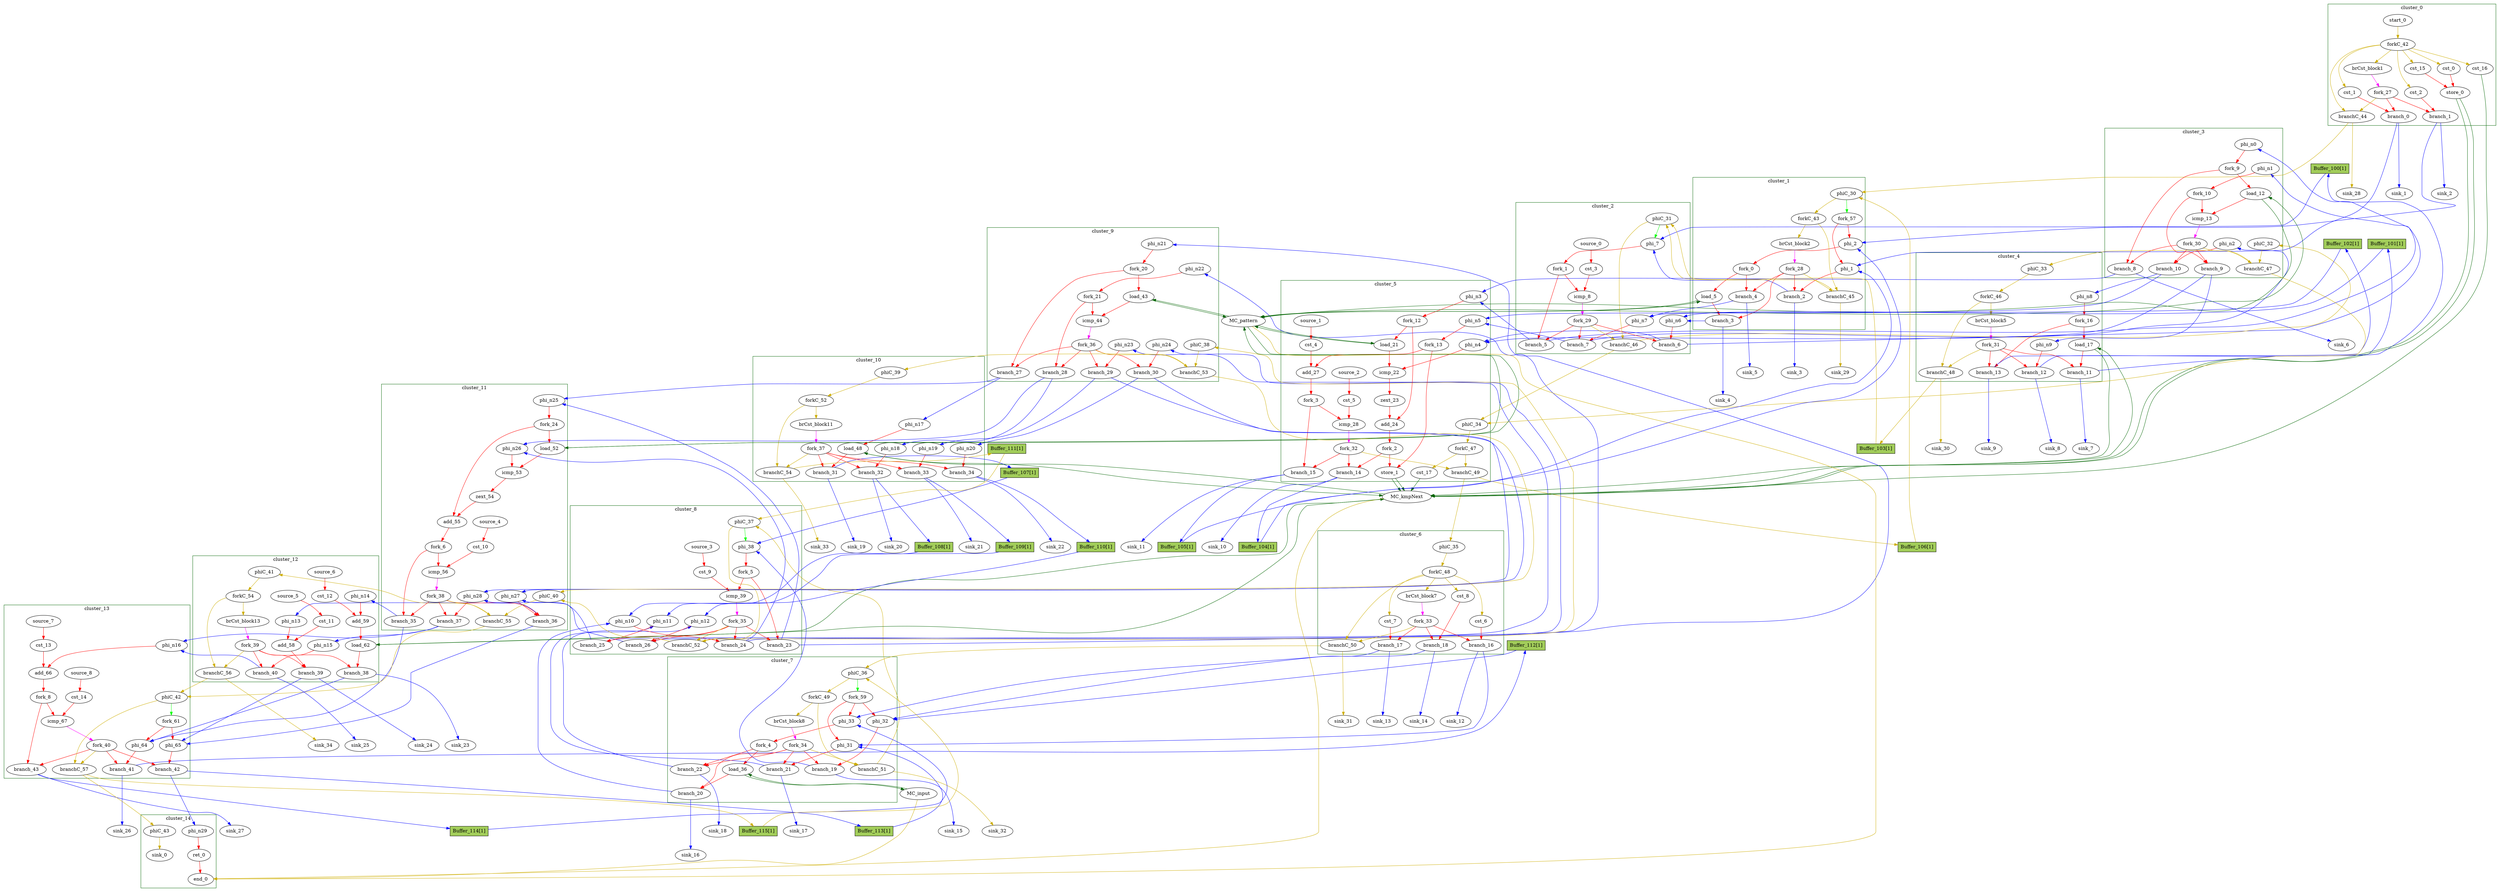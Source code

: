 Digraph G {
	splines=spline;
	subgraph cluster_cluster_13 {
	color = "darkgreen";
label = "cluster_13";
		"phi_64" [type="Mux", in="in1?:1 in2:32 in3:32 ", out="out1:32", bbID=14, delay=1.397];
		"phi_65" [type="Mux", in="in1?:1 in2:32 in3:32 ", out="out1:32", bbID=14, delay=1.397];
		"cst_13" [type="Constant", in="in1:1", out="out1:1", bbID=14, value="0x00000001"];
		"add_66" [type="Operator", in="in1:10 in2:10 ", out="out1:10 ", bbID=14, II=1, delay=2.287, latency=0, op="add_op"];
		"cst_14" [type="Constant", in="in1:10", out="out1:10", bbID=14, value="0x000003E8"];
		"icmp_67" [type="Operator", in="in1:10 in2:10 ", out="out1:1 ", bbID=14, II=1, delay=1.907, latency=0, op="icmp_ult_op"];
		"phi_n16" [type="Merge", in="in1:10 in2:10 ", out="out1:10", bbID=14, delay=1.397];
		"fork_8" [type="Fork", in="in1:10", out="out1:10 out2:10 ", bbID=14];
		"branch_41" [type="Branch", in="in1:32 in2?:1", out="out1+:32 out2-:32", bbID=14];
		"branch_42" [type="Branch", in="in1:32 in2?:1", out="out1+:32 out2-:32", bbID=14];
		"branch_43" [type="Branch", in="in1:10 in2?:1", out="out1+:10 out2-:10", bbID=14];
		"fork_40" [type="Fork", in="in1:1", out="out1:1 out2:1 out3:1 out4:1 ", bbID=14];
		"phiC_42" [type="CntrlMerge", in="in1:0 in2:0 ", out="out1:0 out2?:1", bbID=14, delay=0.0];
		"branchC_57" [type="Branch", in="in1:0 in2?:1", out="out1+:0 out2-:0", bbID=14];
		"source_7" [type="Source", out="out1:1", bbID=14];
		"source_8" [type="Source", out="out1:10", bbID=14];
		"fork_61" [type="Fork", in="in1:1", out="out1:1 out2:1 ", bbID=14];
	}
	subgraph cluster_cluster_14 {
	color = "darkgreen";
label = "cluster_14";
		"ret_0" [type="Operator", in="in1:32 ", out="out1:32 ", bbID=15, II=1, delay=0.0, latency=0, op="ret_op"];
		"phi_n29" [type="Merge", in="in1:32 ", out="out1:32", bbID=15, delay=0.0];
		"end_0" [type="Exit", in="in1:0*e in2:0*e in3:0*e in4:32 ", out="out1:32", bbID=0];
		"phiC_43" [type="Merge", in="in1:0 ", out="out1:0", bbID=15, delay=0.0];
		"sink_0" [type="Sink", in="in1:0", bbID=0];
	}
	subgraph cluster_cluster_7 {
	color = "darkgreen";
label = "cluster_7";
		"phi_31" [type="Mux", in="in1?:1 in2:32 in3:32 ", out="out1:32", bbID=8, delay=1.397];
		"phi_32" [type="Mux", in="in1?:1 in2:32 in3:32 ", out="out1:32", bbID=8, delay=1.397];
		"phi_33" [type="Mux", in="in1?:1 in2:10 in3:10 ", out="out1:10", bbID=8, delay=1.397];
		"load_36" [type="Operator", in="in1:32 in2:10 ", out="out1:32 out2:10 ", bbID=8, II=1, delay=1.412, latency=2, op="mc_load_op", portId=0];
		"brCst_block8" [type="Constant", in="in1:1", out="out1:1", bbID=8, value="0x1"];
		"fork_4" [type="Fork", in="in1:10", out="out1:10 out2:10 ", bbID=8];
		"branch_19" [type="Branch", in="in1:32 in2?:1", out="out1+:32 out2-:32", bbID=8];
		"branch_20" [type="Branch", in="in1:32 in2?:1", out="out1+:32 out2-:32", bbID=8];
		"branch_21" [type="Branch", in="in1:32 in2?:1", out="out1+:32 out2-:32", bbID=8];
		"branch_22" [type="Branch", in="in1:10 in2?:1", out="out1+:10 out2-:10", bbID=8];
		"fork_34" [type="Fork", in="in1:1", out="out1:1 out2:1 out3:1 out4:1 out5:1 ", bbID=8];
		"phiC_36" [type="CntrlMerge", in="in1:0 in2:0 ", out="out1:0 out2?:1", bbID=8, delay=0.0];
		"forkC_49" [type="Fork", in="in1:0", out="out1:0 out2:0 ", bbID=8];
		"branchC_51" [type="Branch", in="in1:0 in2?:1", out="out1+:0 out2-:0", bbID=8];
		"fork_59" [type="Fork", in="in1:1", out="out1:1 out2:1 out3:1 ", bbID=8];
	}
	subgraph cluster_cluster_10 {
	color = "darkgreen";
label = "cluster_10";
		"load_48" [type="Operator", in="in1:32 in2:32 ", out="out1:32 out2:32 ", bbID=11, II=1, delay=1.412, latency=2, op="mc_load_op", portId=1];
		"brCst_block11" [type="Constant", in="in1:1", out="out1:1", bbID=11, value="0x1"];
		"phi_n17" [type="Merge", in="in1:32 ", out="out1:32", bbID=11, delay=0.0];
		"phi_n18" [type="Merge", in="in1:32 ", out="out1:32", bbID=11, delay=0.0];
		"phi_n19" [type="Merge", in="in1:32 ", out="out1:32", bbID=11, delay=0.0];
		"phi_n20" [type="Merge", in="in1:10 ", out="out1:10", bbID=11, delay=0.0];
		"branch_31" [type="Branch", in="in1:32 in2?:1", out="out1+:32 out2-:32", bbID=11];
		"branch_32" [type="Branch", in="in1:32 in2?:1", out="out1+:32 out2-:32", bbID=11];
		"branch_33" [type="Branch", in="in1:32 in2?:1", out="out1+:32 out2-:32", bbID=11];
		"branch_34" [type="Branch", in="in1:10 in2?:1", out="out1+:10 out2-:10", bbID=11];
		"fork_37" [type="Fork", in="in1:1", out="out1:1 out2:1 out3:1 out4:1 out5:1 ", bbID=11];
		"phiC_39" [type="Merge", in="in1:0 ", out="out1:0", bbID=11, delay=0.0];
		"forkC_52" [type="Fork", in="in1:0", out="out1:0 out2:0 ", bbID=11];
		"branchC_54" [type="Branch", in="in1:0 in2?:1", out="out1+:0 out2-:0", bbID=11];
	}
	subgraph cluster_cluster_11 {
	color = "darkgreen";
label = "cluster_11";
		"load_52" [type="Operator", in="in1:32 in2:32 ", out="out1:32 out2:32 ", bbID=12, II=1, delay=1.412, latency=2, op="mc_load_op", portId=4];
		"icmp_53" [type="Operator", in="in1:32 in2:32 ", out="out1:1 ", bbID=12, II=1, delay=1.907, latency=0, op="icmp_eq_op"];
		"zext_54" [type="Operator", in="in1:1 ", out="out1:1 ", bbID=12, II=1, delay=0.0, latency=0, op="zext_op"];
		"add_55" [type="Operator", in="in1:32 in2:32 ", out="out1:32 ", bbID=12, II=1, delay=2.287, latency=0, op="add_op"];
		"cst_10" [type="Constant", in="in1:2", out="out1:2", bbID=12, value="0x00000003"];
		"icmp_56" [type="Operator", in="in1:32 in2:32 ", out="out1:1 ", bbID=12, II=1, delay=1.907, latency=0, op="icmp_sgt_op"];
		"phi_n25" [type="Merge", in="in1:32 in2:32 ", out="out1:32", bbID=12, delay=1.397];
		"phi_n26" [type="Merge", in="in1:32 in2:32 ", out="out1:32", bbID=12, delay=1.397];
		"phi_n27" [type="Merge", in="in1:32 in2:32 ", out="out1:32", bbID=12, delay=1.397];
		"phi_n28" [type="Merge", in="in1:10 in2:10 ", out="out1:10", bbID=12, delay=1.397];
		"fork_6" [type="Fork", in="in1:32", out="out1:32 out2:32 ", bbID=12];
		"fork_24" [type="Fork", in="in1:32", out="out1:32 out2:32 ", bbID=12];
		"branch_35" [type="Branch", in="in1:32 in2?:1", out="out1+:32 out2-:32", bbID=12];
		"branch_36" [type="Branch", in="in1:32 in2?:1", out="out1+:32 out2-:32", bbID=12];
		"branch_37" [type="Branch", in="in1:10 in2?:1", out="out1+:10 out2-:10", bbID=12];
		"fork_38" [type="Fork", in="in1:1", out="out1:1 out2:1 out3:1 out4:1 ", bbID=12];
		"phiC_40" [type="Merge", in="in1:0 in2:0 ", out="out1:0", bbID=12, delay=0.0];
		"branchC_55" [type="Branch", in="in1:0 in2?:1", out="out1+:0 out2-:0", bbID=12];
		"source_4" [type="Source", out="out1:2", bbID=12];
	}
	subgraph cluster_cluster_12 {
	color = "darkgreen";
label = "cluster_12";
		"cst_11" [type="Constant", in="in1:1", out="out1:1", bbID=13, value="0x00000001"];
		"add_58" [type="Operator", in="in1:32 in2:32 ", out="out1:32 ", bbID=13, II=1, delay=2.287, latency=0, op="add_op"];
		"cst_12" [type="Constant", in="in1:32", out="out1:32", bbID=13, value="0xFFFFFFFF"];
		"add_59" [type="Operator", in="in1:32 in2:32 ", out="out1:32 ", bbID=13, II=1, delay=2.287, latency=0, op="add_op"];
		"load_62" [type="Operator", in="in1:32 in2:32 ", out="out1:32 out2:32 ", bbID=13, II=1, delay=1.412, latency=2, op="mc_load_op", portId=2];
		"brCst_block13" [type="Constant", in="in1:1", out="out1:1", bbID=13, value="0x1"];
		"phi_n13" [type="Merge", in="in1:32 ", out="out1:32", bbID=13, delay=0.0];
		"phi_n14" [type="Merge", in="in1:32 ", out="out1:32", bbID=13, delay=0.0];
		"phi_n15" [type="Merge", in="in1:10 ", out="out1:10", bbID=13, delay=0.0];
		"branch_38" [type="Branch", in="in1:32 in2?:1", out="out1+:32 out2-:32", bbID=13];
		"branch_39" [type="Branch", in="in1:32 in2?:1", out="out1+:32 out2-:32", bbID=13];
		"branch_40" [type="Branch", in="in1:10 in2?:1", out="out1+:10 out2-:10", bbID=13];
		"fork_39" [type="Fork", in="in1:1", out="out1:1 out2:1 out3:1 out4:1 ", bbID=13];
		"phiC_41" [type="Merge", in="in1:0 ", out="out1:0", bbID=13, delay=0.0];
		"forkC_54" [type="Fork", in="in1:0", out="out1:0 out2:0 ", bbID=13];
		"branchC_56" [type="Branch", in="in1:0 in2?:1", out="out1+:0 out2-:0", bbID=13];
		"source_5" [type="Source", out="out1:1", bbID=13];
		"source_6" [type="Source", out="out1:32", bbID=13];
	}
	subgraph cluster_cluster_8 {
	color = "darkgreen";
label = "cluster_8";
		"phi_38" [type="Mux", in="in1?:1 in2:32 in3:32 ", out="out1:32", bbID=9, delay=1.397];
		"cst_9" [type="Constant", in="in1:1", out="out1:1", bbID=9, value="0x00000000"];
		"icmp_39" [type="Operator", in="in1:32 in2:32 ", out="out1:1 ", bbID=9, II=1, delay=1.907, latency=0, op="icmp_sgt_op"];
		"phi_n10" [type="Merge", in="in1:32 in2:32 ", out="out1:32", bbID=9, delay=1.397];
		"phi_n11" [type="Merge", in="in1:32 in2:32 ", out="out1:32", bbID=9, delay=1.397];
		"phi_n12" [type="Merge", in="in1:10 in2:10 ", out="out1:10", bbID=9, delay=1.397];
		"fork_5" [type="Fork", in="in1:32", out="out1:32 out2:32 ", bbID=9];
		"branch_23" [type="Branch", in="in1:32 in2?:1", out="out1+:32 out2-:32", bbID=9];
		"branch_24" [type="Branch", in="in1:32 in2?:1", out="out1+:32 out2-:32", bbID=9];
		"branch_25" [type="Branch", in="in1:32 in2?:1", out="out1+:32 out2-:32", bbID=9];
		"branch_26" [type="Branch", in="in1:10 in2?:1", out="out1+:10 out2-:10", bbID=9];
		"fork_35" [type="Fork", in="in1:1", out="out1:1 out2:1 out3:1 out4:1 out5:1 ", bbID=9];
		"phiC_37" [type="CntrlMerge", in="in1:0 in2:0 ", out="out1:0 out2?:1", bbID=9, delay=0.0];
		"branchC_52" [type="Branch", in="in1:0 in2?:1", out="out1+:0 out2-:0", bbID=9];
		"source_3" [type="Source", out="out1:1", bbID=9];
	}
	subgraph cluster_cluster_6 {
	color = "darkgreen";
label = "cluster_6";
		"brCst_block7" [type="Constant", in="in1:1", out="out1:1", bbID=7, value="0x1"];
		"cst_6" [type="Constant", in="in1:1", out="out1:1", bbID=7, value="0x00000000"];
		"cst_7" [type="Constant", in="in1:1", out="out1:1", bbID=7, value="0x00000000"];
		"cst_8" [type="Constant", in="in1:1", out="out1:1", bbID=7, value="0x00000000"];
		"branch_16" [type="Branch", in="in1:1 in2?:1", out="out1+:1 out2-:1", bbID=7];
		"branch_17" [type="Branch", in="in1:1 in2?:1", out="out1+:1 out2-:1", bbID=7];
		"branch_18" [type="Branch", in="in1:1 in2?:1", out="out1+:1 out2-:1", bbID=7];
		"fork_33" [type="Fork", in="in1:1", out="out1:1 out2:1 out3:1 out4:1 ", bbID=7];
		"phiC_35" [type="Merge", in="in1:0 ", out="out1:0", bbID=7, delay=0.0];
		"forkC_48" [type="Fork", in="in1:0", out="out1:0 out2:0 out3:0 out4:0 out5:0 ", bbID=7];
		"branchC_50" [type="Branch", in="in1:0 in2?:1", out="out1+:0 out2-:0", bbID=7];
	}
	subgraph cluster_cluster_5 {
	color = "darkgreen";
label = "cluster_5";
		"load_21" [type="Operator", in="in1:32 in2:32 ", out="out1:32 out2:32 ", bbID=6, II=1, delay=1.412, latency=2, op="mc_load_op", portId=2];
		"icmp_22" [type="Operator", in="in1:32 in2:32 ", out="out1:1 ", bbID=6, II=1, delay=1.907, latency=0, op="icmp_eq_op"];
		"zext_23" [type="Operator", in="in1:1 ", out="out1:1 ", bbID=6, II=1, delay=0.0, latency=0, op="zext_op"];
		"add_24" [type="Operator", in="in1:32 in2:32 ", out="out1:32 ", bbID=6, II=1, delay=2.287, latency=0, op="add_op"];
		"store_1" [type="Operator", in="in1:32 in2:3 ", out="out1:32 out2:3 ", bbID=6, II=1, delay=0.672, latency=0, op="mc_store_op", portId=1];
		"cst_4" [type="Constant", in="in1:1", out="out1:1", bbID=6, value="0x00000001"];
		"add_27" [type="Operator", in="in1:3 in2:3 ", out="out1:3 ", bbID=6, II=1, delay=2.287, latency=0, op="add_op"];
		"cst_5" [type="Constant", in="in1:3", out="out1:3", bbID=6, value="0x00000004"];
		"icmp_28" [type="Operator", in="in1:3 in2:3 ", out="out1:1 ", bbID=6, II=1, delay=1.907, latency=0, op="icmp_ult_op"];
		"phi_n3" [type="Merge", in="in1:32 in2:32 ", out="out1:32", bbID=6, delay=1.397];
		"phi_n4" [type="Merge", in="in1:32 in2:32 ", out="out1:32", bbID=6, delay=1.397];
		"phi_n5" [type="Merge", in="in1:3 in2:3 ", out="out1:3", bbID=6, delay=1.397];
		"fork_2" [type="Fork", in="in1:32", out="out1:32 out2:32 ", bbID=6];
		"fork_3" [type="Fork", in="in1:3", out="out1:3 out2:3 ", bbID=6];
		"fork_12" [type="Fork", in="in1:32", out="out1:32 out2:32 ", bbID=6];
		"fork_13" [type="Fork", in="in1:3", out="out1:3 out2:3 ", bbID=6];
		"branch_14" [type="Branch", in="in1:32 in2?:1", out="out1+:32 out2-:32", bbID=6];
		"branch_15" [type="Branch", in="in1:3 in2?:1", out="out1+:3 out2-:3", bbID=6];
		"fork_32" [type="Fork", in="in1:1", out="out1:1 out2:1 out3:1 ", bbID=6];
		"cst_17" [type="Constant", in="in1:1", out="out1:1", bbID=6, value="0x00000001"];
		"phiC_34" [type="Merge", in="in1:0 in2:0 ", out="out1:0", bbID=6, delay=0.0];
		"forkC_47" [type="Fork", in="in1:0", out="out1:0 out2:0 ", bbID=6];
		"branchC_49" [type="Branch", in="in1:0 in2?:1", out="out1+:0 out2-:0", bbID=6];
		"source_1" [type="Source", out="out1:1", bbID=6];
		"source_2" [type="Source", out="out1:3", bbID=6];
	}
	subgraph cluster_cluster_4 {
	color = "darkgreen";
label = "cluster_4";
		"load_17" [type="Operator", in="in1:32 in2:3 ", out="out1:32 out2:3 ", bbID=5, II=1, delay=1.412, latency=2, op="mc_load_op", portId=0];
		"brCst_block5" [type="Constant", in="in1:1", out="out1:1", bbID=5, value="0x1"];
		"phi_n8" [type="Merge", in="in1:3 ", out="out1:3", bbID=5, delay=0.0];
		"phi_n9" [type="Merge", in="in1:32 ", out="out1:32", bbID=5, delay=0.0];
		"fork_16" [type="Fork", in="in1:3", out="out1:3 out2:3 ", bbID=5];
		"branch_11" [type="Branch", in="in1:32 in2?:1", out="out1+:32 out2-:32", bbID=5];
		"branch_12" [type="Branch", in="in1:32 in2?:1", out="out1+:32 out2-:32", bbID=5];
		"branch_13" [type="Branch", in="in1:3 in2?:1", out="out1+:3 out2-:3", bbID=5];
		"fork_31" [type="Fork", in="in1:1", out="out1:1 out2:1 out3:1 out4:1 ", bbID=5];
		"phiC_33" [type="Merge", in="in1:0 ", out="out1:0", bbID=5, delay=0.0];
		"forkC_46" [type="Fork", in="in1:0", out="out1:0 out2:0 ", bbID=5];
		"branchC_48" [type="Branch", in="in1:0 in2?:1", out="out1+:0 out2-:0", bbID=5];
	}
	subgraph cluster_cluster_1 {
	color = "darkgreen";
label = "cluster_1";
		"phi_1" [type="Mux", in="in1?:1 in2:32 in3:32 ", out="out1:32", bbID=2, delay=1.397];
		"phi_2" [type="Mux", in="in1?:1 in2:3 in3:3 ", out="out1:3", bbID=2, delay=1.397];
		"load_5" [type="Operator", in="in1:32 in2:3 ", out="out1:32 out2:3 ", bbID=2, II=1, delay=1.412, latency=2, op="mc_load_op", portId=0];
		"brCst_block2" [type="Constant", in="in1:1", out="out1:1", bbID=2, value="0x1"];
		"fork_0" [type="Fork", in="in1:3", out="out1:3 out2:3 ", bbID=2];
		"branch_2" [type="Branch", in="in1:32 in2?:1", out="out1+:32 out2-:32", bbID=2];
		"branch_3" [type="Branch", in="in1:32 in2?:1", out="out1+:32 out2-:32", bbID=2];
		"branch_4" [type="Branch", in="in1:3 in2?:1", out="out1+:3 out2-:3", bbID=2];
		"fork_28" [type="Fork", in="in1:1", out="out1:1 out2:1 out3:1 out4:1 ", bbID=2];
		"phiC_30" [type="CntrlMerge", in="in1:0 in2:0 ", out="out1:0 out2?:1", bbID=2, delay=0.0];
		"forkC_43" [type="Fork", in="in1:0", out="out1:0 out2:0 ", bbID=2];
		"branchC_45" [type="Branch", in="in1:0 in2?:1", out="out1+:0 out2-:0", bbID=2];
		"fork_57" [type="Fork", in="in1:1", out="out1:1 out2:1 ", bbID=2];
	}
	subgraph cluster_cluster_2 {
	color = "darkgreen";
label = "cluster_2";
		"phi_7" [type="Mux", in="in1?:1 in2:32 in3:32 ", out="out1:32", bbID=3, delay=1.397];
		"cst_3" [type="Constant", in="in1:1", out="out1:1", bbID=3, value="0x00000000"];
		"icmp_8" [type="Operator", in="in1:32 in2:32 ", out="out1:1 ", bbID=3, II=1, delay=1.907, latency=0, op="icmp_sgt_op"];
		"phi_n6" [type="Merge", in="in1:32 in2:32 ", out="out1:32", bbID=3, delay=1.397];
		"phi_n7" [type="Merge", in="in1:3 in2:3 ", out="out1:3", bbID=3, delay=1.397];
		"fork_1" [type="Fork", in="in1:32", out="out1:32 out2:32 ", bbID=3];
		"branch_5" [type="Branch", in="in1:32 in2?:1", out="out1+:32 out2-:32", bbID=3];
		"branch_6" [type="Branch", in="in1:32 in2?:1", out="out1+:32 out2-:32", bbID=3];
		"branch_7" [type="Branch", in="in1:3 in2?:1", out="out1+:3 out2-:3", bbID=3];
		"fork_29" [type="Fork", in="in1:1", out="out1:1 out2:1 out3:1 out4:1 ", bbID=3];
		"phiC_31" [type="CntrlMerge", in="in1:0 in2:0 ", out="out1:0 out2?:1", bbID=3, delay=0.0];
		"branchC_46" [type="Branch", in="in1:0 in2?:1", out="out1+:0 out2-:0", bbID=3];
		"source_0" [type="Source", out="out1:1", bbID=3];
	}
	subgraph cluster_cluster_0 {
	color = "darkgreen";
label = "cluster_0";
		"cst_0" [type="Constant", in="in1:1", out="out1:1", bbID=1, value="0x00000000"];
		"store_0" [type="Operator", in="in1:1 in2:0 ", out="out1:1 out2:0 ", bbID=1, II=1, delay=0.672, latency=0, op="mc_store_op", portId=0];
		"brCst_block1" [type="Constant", in="in1:1", out="out1:1", bbID=1, value="0x1"];
		"cst_1" [type="Constant", in="in1:1", out="out1:1", bbID=1, value="0x00000000"];
		"cst_2" [type="Constant", in="in1:1", out="out1:1", bbID=1, value="0x00000001"];
		"cst_15" [type="Constant", in="in1:1", out="out1:1", bbID=1, value="0x00000000"];
		"branch_0" [type="Branch", in="in1:1 in2?:1", out="out1+:1 out2-:1", bbID=1];
		"branch_1" [type="Branch", in="in1:1 in2?:1", out="out1+:1 out2-:1", bbID=1];
		"fork_27" [type="Fork", in="in1:1", out="out1:1 out2:1 out3:1 ", bbID=1];
		"cst_16" [type="Constant", in="in1:1", out="out1:1", bbID=1, value="0x00000001"];
		"start_0" [type="Entry", in="in1:0", out="out1:0", bbID=1, control="true"];
		"forkC_42" [type="Fork", in="in1:0", out="out1:0 out2:0 out3:0 out4:0 out5:0 out6:0 out7:0 ", bbID=1];
		"branchC_44" [type="Branch", in="in1:0 in2?:1", out="out1+:0 out2-:0", bbID=1];
	}
	subgraph cluster_cluster_3 {
	color = "darkgreen";
label = "cluster_3";
		"load_12" [type="Operator", in="in1:32 in2:32 ", out="out1:32 out2:32 ", bbID=4, II=1, delay=1.412, latency=2, op="mc_load_op", portId=1];
		"icmp_13" [type="Operator", in="in1:32 in2:32 ", out="out1:1 ", bbID=4, II=1, delay=1.907, latency=0, op="icmp_eq_op"];
		"phi_n0" [type="Merge", in="in1:32 ", out="out1:32", bbID=4, delay=0.0];
		"phi_n1" [type="Merge", in="in1:32 ", out="out1:32", bbID=4, delay=0.0];
		"phi_n2" [type="Merge", in="in1:3 ", out="out1:3", bbID=4, delay=0.0];
		"fork_9" [type="Fork", in="in1:32", out="out1:32 out2:32 ", bbID=4];
		"fork_10" [type="Fork", in="in1:32", out="out1:32 out2:32 ", bbID=4];
		"branch_8" [type="Branch", in="in1:32 in2?:1", out="out1+:32 out2-:32", bbID=4];
		"branch_9" [type="Branch", in="in1:32 in2?:1", out="out1+:32 out2-:32", bbID=4];
		"branch_10" [type="Branch", in="in1:3 in2?:1", out="out1+:3 out2-:3", bbID=4];
		"fork_30" [type="Fork", in="in1:1", out="out1:1 out2:1 out3:1 out4:1 ", bbID=4];
		"phiC_32" [type="Merge", in="in1:0 ", out="out1:0", bbID=4, delay=0.0];
		"branchC_47" [type="Branch", in="in1:0 in2?:1", out="out1+:0 out2-:0", bbID=4];
	}
	subgraph cluster_cluster_9 {
	color = "darkgreen";
label = "cluster_9";
		"load_43" [type="Operator", in="in1:32 in2:32 ", out="out1:32 out2:32 ", bbID=10, II=1, delay=1.412, latency=2, op="mc_load_op", portId=3];
		"icmp_44" [type="Operator", in="in1:32 in2:32 ", out="out1:1 ", bbID=10, II=1, delay=1.907, latency=0, op="icmp_eq_op"];
		"phi_n21" [type="Merge", in="in1:32 ", out="out1:32", bbID=10, delay=0.0];
		"phi_n22" [type="Merge", in="in1:32 ", out="out1:32", bbID=10, delay=0.0];
		"phi_n23" [type="Merge", in="in1:32 ", out="out1:32", bbID=10, delay=0.0];
		"phi_n24" [type="Merge", in="in1:10 ", out="out1:10", bbID=10, delay=0.0];
		"fork_20" [type="Fork", in="in1:32", out="out1:32 out2:32 ", bbID=10];
		"fork_21" [type="Fork", in="in1:32", out="out1:32 out2:32 ", bbID=10];
		"branch_27" [type="Branch", in="in1:32 in2?:1", out="out1+:32 out2-:32", bbID=10];
		"branch_28" [type="Branch", in="in1:32 in2?:1", out="out1+:32 out2-:32", bbID=10];
		"branch_29" [type="Branch", in="in1:32 in2?:1", out="out1+:32 out2-:32", bbID=10];
		"branch_30" [type="Branch", in="in1:10 in2?:1", out="out1+:10 out2-:10", bbID=10];
		"fork_36" [type="Fork", in="in1:1", out="out1:1 out2:1 out3:1 out4:1 out5:1 ", bbID=10];
		"phiC_38" [type="Merge", in="in1:0 ", out="out1:0", bbID=10, delay=0.0];
		"branchC_53" [type="Branch", in="in1:0 in2?:1", out="out1+:0 out2-:0", bbID=10];
	}
		"MC_kmpNext" [type="MC", in="in1:32*c0 in2:32*c1 in3:32*s0a in4:32*s0d in5:32*l0a in6:32*s1a in7:32*s1d in8:32*l1a in9:32*l2a ", out="out1:32*l0d out2:32*l1d out3:32*l2d out4:0*e ", bbID=0, bbcount=2, ldcount=3, memory="kmpNext", stcount=2];
		"MC_pattern" [type="MC", in="in1:32*l0a in2:32*l1a in3:32*l2a in4:32*l3a in5:32*l4a ", out="out1:32*l0d out2:32*l1d out3:32*l2d out4:32*l3d out5:32*l4d out6:0*e ", bbID=0, bbcount=0, ldcount=5, memory="pattern", stcount=0];
		"MC_input" [type="MC", in="in1:10*l0a ", out="out1:32*l0d out2:0*e ", bbID=0, bbcount=0, ldcount=1, memory="input", stcount=0];
		"sink_1" [type="Sink", in="in1:1", bbID=0];
		"sink_2" [type="Sink", in="in1:1", bbID=0];
		"sink_3" [type="Sink", in="in1:32", bbID=0];
		"sink_4" [type="Sink", in="in1:32", bbID=0];
		"sink_5" [type="Sink", in="in1:3", bbID=0];
		"sink_6" [type="Sink", in="in1:32", bbID=0];
		"sink_7" [type="Sink", in="in1:32", bbID=0];
		"sink_8" [type="Sink", in="in1:32", bbID=0];
		"sink_9" [type="Sink", in="in1:3", bbID=0];
		"sink_10" [type="Sink", in="in1:32", bbID=0];
		"sink_11" [type="Sink", in="in1:3", bbID=0];
		"sink_12" [type="Sink", in="in1:1", bbID=0];
		"sink_13" [type="Sink", in="in1:1", bbID=0];
		"sink_14" [type="Sink", in="in1:1", bbID=0];
		"sink_15" [type="Sink", in="in1:32", bbID=0];
		"sink_16" [type="Sink", in="in1:32", bbID=0];
		"sink_17" [type="Sink", in="in1:32", bbID=0];
		"sink_18" [type="Sink", in="in1:10", bbID=0];
		"sink_19" [type="Sink", in="in1:32", bbID=0];
		"sink_20" [type="Sink", in="in1:32", bbID=0];
		"sink_21" [type="Sink", in="in1:32", bbID=0];
		"sink_22" [type="Sink", in="in1:10", bbID=0];
		"sink_23" [type="Sink", in="in1:32", bbID=0];
		"sink_24" [type="Sink", in="in1:32", bbID=0];
		"sink_25" [type="Sink", in="in1:10", bbID=0];
		"sink_26" [type="Sink", in="in1:32", bbID=0];
		"sink_27" [type="Sink", in="in1:10", bbID=0];
		"sink_28" [type="Sink", in="in1:0", bbID=0];
		"sink_29" [type="Sink", in="in1:0", bbID=0];
		"sink_30" [type="Sink", in="in1:0", bbID=0];
		"sink_31" [type="Sink", in="in1:0", bbID=0];
		"sink_32" [type="Sink", in="in1:0", bbID=0];
		"sink_33" [type="Sink", in="in1:0", bbID=0];
		"sink_34" [type="Sink", in="in1:0", bbID=0];
		"Buffer_100" [type="Buffer", in="in1:32", out="out1:32", bbID=3, fillcolor="darkolivegreen3", height=0.4, label="Buffer_100[1]", shape="box", slots=1, style="filled", transparent="false"];
		"Buffer_101" [type="Buffer", in="in1:32", out="out1:32", bbID=3, fillcolor="darkolivegreen3", height=0.4, label="Buffer_101[1]", shape="box", slots=1, style="filled", transparent="false"];
		"Buffer_102" [type="Buffer", in="in1:32", out="out1:32", bbID=3, fillcolor="darkolivegreen3", height=0.4, label="Buffer_102[1]", shape="box", slots=1, style="filled", transparent="false"];
		"Buffer_103" [type="Buffer", in="in1:32", out="out1:32", bbID=3, fillcolor="darkolivegreen3", height=0.4, label="Buffer_103[1]", shape="box", slots=1, style="filled", transparent="false"];
		"Buffer_104" [type="Buffer", in="in1:32", out="out1:32", bbID=3, fillcolor="darkolivegreen3", height=0.4, label="Buffer_104[1]", shape="box", slots=1, style="filled", transparent="false"];
		"Buffer_105" [type="Buffer", in="in1:32", out="out1:32", bbID=3, fillcolor="darkolivegreen3", height=0.4, label="Buffer_105[1]", shape="box", slots=1, style="filled", transparent="false"];
		"Buffer_106" [type="Buffer", in="in1:32", out="out1:32", bbID=3, fillcolor="darkolivegreen3", height=0.4, label="Buffer_106[1]", shape="box", slots=1, style="filled", transparent="false"];
		"Buffer_107" [type="Buffer", in="in1:32", out="out1:32", bbID=3, fillcolor="darkolivegreen3", height=0.4, label="Buffer_107[1]", shape="box", slots=1, style="filled", transparent="false"];
		"Buffer_108" [type="Buffer", in="in1:32", out="out1:32", bbID=3, fillcolor="darkolivegreen3", height=0.4, label="Buffer_108[1]", shape="box", slots=1, style="filled", transparent="false"];
		"Buffer_109" [type="Buffer", in="in1:32", out="out1:32", bbID=3, fillcolor="darkolivegreen3", height=0.4, label="Buffer_109[1]", shape="box", slots=1, style="filled", transparent="false"];
		"Buffer_110" [type="Buffer", in="in1:32", out="out1:32", bbID=3, fillcolor="darkolivegreen3", height=0.4, label="Buffer_110[1]", shape="box", slots=1, style="filled", transparent="false"];
		"Buffer_111" [type="Buffer", in="in1:32", out="out1:32", bbID=3, fillcolor="darkolivegreen3", height=0.4, label="Buffer_111[1]", shape="box", slots=1, style="filled", transparent="false"];
		"Buffer_112" [type="Buffer", in="in1:32", out="out1:32", bbID=3, fillcolor="darkolivegreen3", height=0.4, label="Buffer_112[1]", shape="box", slots=1, style="filled", transparent="false"];
		"Buffer_113" [type="Buffer", in="in1:32", out="out1:32", bbID=3, fillcolor="darkolivegreen3", height=0.4, label="Buffer_113[1]", shape="box", slots=1, style="filled", transparent="false"];
		"Buffer_114" [type="Buffer", in="in1:32", out="out1:32", bbID=3, fillcolor="darkolivegreen3", height=0.4, label="Buffer_114[1]", shape="box", slots=1, style="filled", transparent="false"];
		"Buffer_115" [type="Buffer", in="in1:32", out="out1:32", bbID=3, fillcolor="darkolivegreen3", height=0.4, label="Buffer_115[1]", shape="box", slots=1, style="filled", transparent="false"];
		"cst_0" -> "store_0" [color = "red", from = "out1", to = "in1"];
		"store_0" -> "MC_kmpNext" [color = "darkgreen", mem_address = "true", from = "out2", to = "in3"];
		"store_0" -> "MC_kmpNext" [color = "darkgreen", mem_address = "false", from = "out1", to = "in4"];
		"brCst_block1" -> "fork_27" [color = "magenta", from = "out1", to = "in1"];
		"cst_1" -> "branch_0" [color = "red", from = "out1", to = "in1"];
		"phi_1" -> "branch_2" [color = "red", from = "out1", to = "in1"];
		"cst_2" -> "branch_1" [color = "red", from = "out1", to = "in1"];
		"phi_2" -> "fork_0" [color = "red", from = "out1", to = "in1"];
		"load_5" -> "branch_3" [color = "red", from = "out1", to = "in1"];
		"load_5" -> "MC_pattern" [color = "darkgreen", mem_address = "true", from = "out2", to = "in1"];
		"brCst_block2" -> "fork_28" [color = "magenta", from = "out1", to = "in1"];
		"phi_7" -> "fork_1" [color = "red", from = "out1", to = "in1"];
		"cst_3" -> "icmp_8" [color = "red", from = "out1", to = "in2"];
		"icmp_8" -> "fork_29" [color = "magenta", from = "out1", to = "in1"];
		"load_12" -> "icmp_13" [color = "red", from = "out1", to = "in1"];
		"load_12" -> "MC_pattern" [color = "darkgreen", mem_address = "true", from = "out2", to = "in2"];
		"icmp_13" -> "fork_30" [color = "magenta", from = "out1", to = "in1"];
		"load_17" -> "branch_11" [color = "red", from = "out1", to = "in1"];
		"load_17" -> "MC_kmpNext" [color = "darkgreen", mem_address = "true", from = "out2", to = "in5"];
		"brCst_block5" -> "fork_31" [color = "magenta", from = "out1", to = "in1"];
		"load_21" -> "icmp_22" [color = "red", from = "out1", to = "in1"];
		"load_21" -> "MC_pattern" [color = "darkgreen", mem_address = "true", from = "out2", to = "in3"];
		"icmp_22" -> "zext_23" [color = "red", from = "out1", to = "in1"];
		"zext_23" -> "add_24" [color = "red", from = "out1", to = "in2"];
		"add_24" -> "fork_2" [color = "red", from = "out1", to = "in1"];
		"store_1" -> "MC_kmpNext" [color = "darkgreen", mem_address = "true", from = "out2", to = "in6"];
		"store_1" -> "MC_kmpNext" [color = "darkgreen", mem_address = "false", from = "out1", to = "in7"];
		"cst_4" -> "add_27" [color = "red", from = "out1", to = "in2"];
		"add_27" -> "fork_3" [color = "red", from = "out1", to = "in1"];
		"cst_5" -> "icmp_28" [color = "red", from = "out1", to = "in2"];
		"icmp_28" -> "fork_32" [color = "magenta", from = "out1", to = "in1"];
		"brCst_block7" -> "fork_33" [color = "magenta", from = "out1", to = "in1"];
		"cst_6" -> "branch_16" [color = "red", from = "out1", to = "in1"];
		"phi_31" -> "branch_21" [color = "red", from = "out1", to = "in1"];
		"cst_7" -> "branch_17" [color = "red", from = "out1", to = "in1"];
		"phi_32" -> "branch_19" [color = "red", from = "out1", to = "in1"];
		"cst_8" -> "branch_18" [color = "red", from = "out1", to = "in1"];
		"phi_33" -> "fork_4" [color = "red", from = "out1", to = "in1"];
		"load_36" -> "branch_20" [color = "red", from = "out1", to = "in1"];
		"load_36" -> "MC_input" [color = "darkgreen", mem_address = "true", from = "out2", to = "in1"];
		"brCst_block8" -> "fork_34" [color = "magenta", from = "out1", to = "in1"];
		"phi_38" -> "fork_5" [color = "red", from = "out1", to = "in1"];
		"cst_9" -> "icmp_39" [color = "red", from = "out1", to = "in2"];
		"icmp_39" -> "fork_35" [color = "magenta", from = "out1", to = "in1"];
		"load_43" -> "icmp_44" [color = "red", from = "out1", to = "in1"];
		"load_43" -> "MC_pattern" [color = "darkgreen", mem_address = "true", from = "out2", to = "in4"];
		"icmp_44" -> "fork_36" [color = "magenta", from = "out1", to = "in1"];
		"load_48" -> "branch_31" [color = "red", from = "out1", to = "in1"];
		"load_48" -> "MC_kmpNext" [color = "darkgreen", mem_address = "true", from = "out2", to = "in8"];
		"brCst_block11" -> "fork_37" [color = "magenta", from = "out1", to = "in1"];
		"load_52" -> "icmp_53" [color = "red", from = "out1", to = "in1"];
		"load_52" -> "MC_pattern" [color = "darkgreen", mem_address = "true", from = "out2", to = "in5"];
		"icmp_53" -> "zext_54" [color = "red", from = "out1", to = "in1"];
		"zext_54" -> "add_55" [color = "red", from = "out1", to = "in2"];
		"add_55" -> "fork_6" [color = "red", from = "out1", to = "in1"];
		"cst_10" -> "icmp_56" [color = "red", from = "out1", to = "in2"];
		"icmp_56" -> "fork_38" [color = "magenta", from = "out1", to = "in1"];
		"cst_11" -> "add_58" [color = "red", from = "out1", to = "in2"];
		"add_58" -> "branch_39" [color = "red", from = "out1", to = "in1"];
		"cst_12" -> "add_59" [color = "red", from = "out1", to = "in2"];
		"add_59" -> "load_62" [color = "red", from = "out1", to = "in2"];
		"load_62" -> "branch_38" [color = "red", from = "out1", to = "in1"];
		"load_62" -> "MC_kmpNext" [color = "darkgreen", mem_address = "true", from = "out2", to = "in9"];
		"brCst_block13" -> "fork_39" [color = "magenta", from = "out1", to = "in1"];
		"phi_64" -> "branch_41" [color = "red", from = "out1", to = "in1"];
		"phi_65" -> "branch_42" [color = "red", from = "out1", to = "in1"];
		"cst_13" -> "add_66" [color = "red", from = "out1", to = "in2"];
		"add_66" -> "fork_8" [color = "red", from = "out1", to = "in1"];
		"cst_14" -> "icmp_67" [color = "red", from = "out1", to = "in2"];
		"icmp_67" -> "fork_40" [color = "magenta", from = "out1", to = "in1"];
		"ret_0" -> "end_0" [color = "red", from = "out1", to = "in4"];
		"cst_15" -> "store_0" [color = "red", from = "out1", to = "in2"];
		"phi_n0" -> "fork_9" [color = "red", from = "out1", to = "in1"];
		"phi_n1" -> "fork_10" [color = "red", from = "out1", to = "in1"];
		"phi_n2" -> "branch_10" [color = "red", from = "out1", to = "in1"];
		"phi_n3" -> "fork_12" [color = "red", from = "out1", to = "in1"];
		"phi_n4" -> "icmp_22" [color = "red", from = "out1", to = "in2"];
		"phi_n5" -> "fork_13" [color = "red", from = "out1", to = "in1"];
		"phi_n6" -> "branch_6" [color = "red", from = "out1", to = "in1"];
		"phi_n7" -> "branch_7" [color = "red", from = "out1", to = "in1"];
		"phi_n8" -> "fork_16" [color = "red", from = "out1", to = "in1"];
		"phi_n9" -> "branch_12" [color = "red", from = "out1", to = "in1"];
		"phi_n10" -> "branch_24" [color = "red", from = "out1", to = "in1"];
		"phi_n11" -> "branch_25" [color = "red", from = "out1", to = "in1"];
		"phi_n12" -> "branch_26" [color = "red", from = "out1", to = "in1"];
		"phi_n13" -> "add_58" [color = "red", from = "out1", to = "in1"];
		"phi_n14" -> "add_59" [color = "red", from = "out1", to = "in1"];
		"phi_n15" -> "branch_40" [color = "red", from = "out1", to = "in1"];
		"phi_n16" -> "add_66" [color = "red", from = "out1", to = "in1"];
		"phi_n17" -> "load_48" [color = "red", from = "out1", to = "in2"];
		"phi_n18" -> "branch_32" [color = "red", from = "out1", to = "in1"];
		"phi_n19" -> "branch_33" [color = "red", from = "out1", to = "in1"];
		"phi_n20" -> "branch_34" [color = "red", from = "out1", to = "in1"];
		"phi_n21" -> "fork_20" [color = "red", from = "out1", to = "in1"];
		"phi_n22" -> "fork_21" [color = "red", from = "out1", to = "in1"];
		"phi_n23" -> "branch_29" [color = "red", from = "out1", to = "in1"];
		"phi_n24" -> "branch_30" [color = "red", from = "out1", to = "in1"];
		"phi_n25" -> "fork_24" [color = "red", from = "out1", to = "in1"];
		"phi_n26" -> "icmp_53" [color = "red", from = "out1", to = "in2"];
		"phi_n27" -> "branch_36" [color = "red", from = "out1", to = "in1"];
		"phi_n28" -> "branch_37" [color = "red", from = "out1", to = "in1"];
		"phi_n29" -> "ret_0" [color = "red", from = "out1", to = "in1"];
		"fork_0" -> "load_5" [color = "red", from = "out1", to = "in2"];
		"fork_0" -> "branch_4" [color = "red", from = "out2", to = "in1"];
		"fork_1" -> "icmp_8" [color = "red", from = "out1", to = "in1"];
		"fork_1" -> "branch_5" [color = "red", from = "out2", to = "in1"];
		"fork_2" -> "store_1" [color = "red", from = "out1", to = "in1"];
		"fork_2" -> "branch_14" [color = "red", from = "out2", to = "in1"];
		"fork_3" -> "icmp_28" [color = "red", from = "out1", to = "in1"];
		"fork_3" -> "branch_15" [color = "red", from = "out2", to = "in1"];
		"fork_4" -> "load_36" [color = "red", from = "out1", to = "in2"];
		"fork_4" -> "branch_22" [color = "red", from = "out2", to = "in1"];
		"fork_5" -> "icmp_39" [color = "red", from = "out1", to = "in1"];
		"fork_5" -> "branch_23" [color = "red", from = "out2", to = "in1"];
		"fork_6" -> "icmp_56" [color = "red", from = "out1", to = "in1"];
		"fork_6" -> "branch_35" [color = "red", from = "out2", to = "in1"];
		"fork_8" -> "icmp_67" [color = "red", from = "out1", to = "in1"];
		"fork_8" -> "branch_43" [color = "red", from = "out2", to = "in1"];
		"fork_9" -> "load_12" [color = "red", from = "out1", to = "in2"];
		"fork_9" -> "branch_8" [color = "red", from = "out2", to = "in1"];
		"fork_10" -> "icmp_13" [color = "red", from = "out1", to = "in2"];
		"fork_10" -> "branch_9" [color = "red", from = "out2", to = "in1"];
		"fork_12" -> "load_21" [color = "red", from = "out1", to = "in2"];
		"fork_12" -> "add_24" [color = "red", from = "out2", to = "in1"];
		"fork_13" -> "store_1" [color = "red", from = "out1", to = "in2"];
		"fork_13" -> "add_27" [color = "red", from = "out2", to = "in1"];
		"fork_16" -> "load_17" [color = "red", from = "out1", to = "in2"];
		"fork_16" -> "branch_13" [color = "red", from = "out2", to = "in1"];
		"fork_20" -> "load_43" [color = "red", from = "out1", to = "in2"];
		"fork_20" -> "branch_27" [color = "red", from = "out2", to = "in1"];
		"fork_21" -> "icmp_44" [color = "red", from = "out1", to = "in2"];
		"fork_21" -> "branch_28" [color = "red", from = "out2", to = "in1"];
		"fork_24" -> "load_52" [color = "red", from = "out1", to = "in2"];
		"fork_24" -> "add_55" [color = "red", from = "out2", to = "in1"];
		"branch_0" -> "phi_1" [color = "blue", from = "out1", to = "in2", minlen = 3];
		"branch_0" -> "sink_1" [color = "blue", from = "out2", to = "in1", minlen = 3];
		"branch_1" -> "phi_2" [color = "blue", from = "out1", to = "in2", minlen = 3];
		"branch_1" -> "sink_2" [color = "blue", from = "out2", to = "in1", minlen = 3];
		"fork_27" -> "branch_0" [color = "red", from = "out2", to = "in2"];
		"fork_27" -> "branch_1" [color = "red", from = "out1", to = "in2"];
		"fork_27" -> "branchC_44" [color = "gold3", from = "out3", to = "in2"];
		"branch_2" -> "phi_7" [color = "blue", from = "out1", to = "in2", minlen = 3];
		"branch_2" -> "sink_3" [color = "blue", from = "out2", to = "in1", minlen = 3];
		"branch_3" -> "phi_n6" [color = "blue", from = "out1", to = "in1", minlen = 3];
		"branch_3" -> "sink_4" [color = "blue", from = "out2", to = "in1", minlen = 3];
		"branch_4" -> "phi_n7" [color = "blue", from = "out1", to = "in1", minlen = 3];
		"branch_4" -> "sink_5" [color = "blue", from = "out2", to = "in1", minlen = 3];
		"fork_28" -> "branch_2" [color = "red", from = "out3", to = "in2"];
		"fork_28" -> "branch_3" [color = "red", from = "out2", to = "in2"];
		"fork_28" -> "branch_4" [color = "red", from = "out1", to = "in2"];
		"fork_28" -> "branchC_45" [color = "gold3", from = "out4", to = "in2"];
		"branch_5" -> "phi_n0" [color = "blue", from = "out1", to = "in1", minlen = 3];
		"branch_5" -> "phi_n3" [color = "blue", from = "out2", to = "in1", minlen = 3];
		"branch_6" -> "phi_n1" [color = "blue", from = "out1", to = "in1", minlen = 3];
		"branch_6" -> "phi_n4" [color = "blue", from = "out2", to = "in1", minlen = 3];
		"branch_7" -> "phi_n2" [color = "blue", from = "out1", to = "in1", minlen = 3];
		"branch_7" -> "phi_n5" [color = "blue", from = "out2", to = "in1", minlen = 3];
		"fork_29" -> "branch_5" [color = "red", from = "out3", to = "in2"];
		"fork_29" -> "branch_6" [color = "red", from = "out2", to = "in2"];
		"fork_29" -> "branch_7" [color = "red", from = "out1", to = "in2"];
		"fork_29" -> "branchC_46" [color = "gold3", from = "out4", to = "in2"];
		"branch_8" -> "phi_n3" [color = "blue", from = "out1", to = "in2", minlen = 3];
		"branch_8" -> "sink_6" [color = "blue", from = "out2", to = "in1", minlen = 3];
		"branch_9" -> "phi_n4" [color = "blue", from = "out1", to = "in2", minlen = 3];
		"branch_9" -> "phi_n9" [color = "blue", from = "out2", to = "in1", minlen = 3];
		"branch_10" -> "phi_n5" [color = "blue", from = "out1", to = "in2", minlen = 3];
		"branch_10" -> "phi_n8" [color = "blue", from = "out2", to = "in1", minlen = 3];
		"fork_30" -> "branch_8" [color = "red", from = "out3", to = "in2"];
		"fork_30" -> "branch_9" [color = "red", from = "out2", to = "in2"];
		"fork_30" -> "branch_10" [color = "red", from = "out1", to = "in2"];
		"fork_30" -> "branchC_47" [color = "gold3", from = "out4", to = "in2"];
		"branch_11" -> "sink_7" [color = "blue", from = "out2", to = "in1", minlen = 3];
		"branch_11" -> "Buffer_100" [color = "blue", from = "out1", to = "in1", minlen = 3];
		"branch_12" -> "sink_8" [color = "blue", from = "out2", to = "in1", minlen = 3];
		"branch_12" -> "Buffer_101" [color = "blue", from = "out1", to = "in1", minlen = 3];
		"branch_13" -> "sink_9" [color = "blue", from = "out2", to = "in1", minlen = 3];
		"branch_13" -> "Buffer_102" [color = "blue", from = "out1", to = "in1", minlen = 3];
		"fork_31" -> "branch_11" [color = "red", from = "out3", to = "in2"];
		"fork_31" -> "branch_12" [color = "red", from = "out2", to = "in2"];
		"fork_31" -> "branch_13" [color = "red", from = "out1", to = "in2"];
		"fork_31" -> "branchC_48" [color = "gold3", from = "out4", to = "in2"];
		"branch_14" -> "sink_10" [color = "blue", from = "out2", to = "in1", minlen = 3];
		"branch_14" -> "Buffer_104" [color = "blue", from = "out1", to = "in1", minlen = 3];
		"branch_15" -> "sink_11" [color = "blue", from = "out2", to = "in1", minlen = 3];
		"branch_15" -> "Buffer_105" [color = "blue", from = "out1", to = "in1", minlen = 3];
		"fork_32" -> "branch_14" [color = "red", from = "out2", to = "in2"];
		"fork_32" -> "branch_15" [color = "red", from = "out1", to = "in2"];
		"fork_32" -> "branchC_49" [color = "gold3", from = "out3", to = "in2"];
		"branch_16" -> "phi_31" [color = "blue", from = "out1", to = "in2", minlen = 3];
		"branch_16" -> "sink_12" [color = "blue", from = "out2", to = "in1", minlen = 3];
		"branch_17" -> "phi_32" [color = "blue", from = "out1", to = "in2", minlen = 3];
		"branch_17" -> "sink_13" [color = "blue", from = "out2", to = "in1", minlen = 3];
		"branch_18" -> "phi_33" [color = "blue", from = "out1", to = "in2", minlen = 3];
		"branch_18" -> "sink_14" [color = "blue", from = "out2", to = "in1", minlen = 3];
		"fork_33" -> "branch_16" [color = "red", from = "out3", to = "in2"];
		"fork_33" -> "branch_17" [color = "red", from = "out2", to = "in2"];
		"fork_33" -> "branch_18" [color = "red", from = "out1", to = "in2"];
		"fork_33" -> "branchC_50" [color = "gold3", from = "out4", to = "in2"];
		"branch_19" -> "phi_38" [color = "blue", from = "out1", to = "in2", minlen = 3];
		"branch_19" -> "sink_15" [color = "blue", from = "out2", to = "in1", minlen = 3];
		"branch_20" -> "phi_n10" [color = "blue", from = "out1", to = "in1", minlen = 3];
		"branch_20" -> "sink_16" [color = "blue", from = "out2", to = "in1", minlen = 3];
		"branch_21" -> "phi_n11" [color = "blue", from = "out1", to = "in1", minlen = 3];
		"branch_21" -> "sink_17" [color = "blue", from = "out2", to = "in1", minlen = 3];
		"branch_22" -> "phi_n12" [color = "blue", from = "out1", to = "in1", minlen = 3];
		"branch_22" -> "sink_18" [color = "blue", from = "out2", to = "in1", minlen = 3];
		"fork_34" -> "branch_19" [color = "red", from = "out4", to = "in2"];
		"fork_34" -> "branch_20" [color = "red", from = "out3", to = "in2"];
		"fork_34" -> "branch_21" [color = "red", from = "out2", to = "in2"];
		"fork_34" -> "branch_22" [color = "red", from = "out1", to = "in2"];
		"fork_34" -> "branchC_51" [color = "gold3", from = "out5", to = "in2"];
		"branch_23" -> "phi_n21" [color = "blue", from = "out1", to = "in1", minlen = 3];
		"branch_23" -> "phi_n25" [color = "blue", from = "out2", to = "in1", minlen = 3];
		"branch_24" -> "phi_n22" [color = "blue", from = "out1", to = "in1", minlen = 3];
		"branch_24" -> "phi_n26" [color = "blue", from = "out2", to = "in1", minlen = 3];
		"branch_25" -> "phi_n23" [color = "blue", from = "out1", to = "in1", minlen = 3];
		"branch_25" -> "phi_n27" [color = "blue", from = "out2", to = "in1", minlen = 3];
		"branch_26" -> "phi_n24" [color = "blue", from = "out1", to = "in1", minlen = 3];
		"branch_26" -> "phi_n28" [color = "blue", from = "out2", to = "in1", minlen = 3];
		"fork_35" -> "branch_23" [color = "red", from = "out4", to = "in2"];
		"fork_35" -> "branch_24" [color = "red", from = "out3", to = "in2"];
		"fork_35" -> "branch_25" [color = "red", from = "out2", to = "in2"];
		"fork_35" -> "branch_26" [color = "red", from = "out1", to = "in2"];
		"fork_35" -> "branchC_52" [color = "gold3", from = "out5", to = "in2"];
		"branch_27" -> "phi_n17" [color = "blue", from = "out2", to = "in1", minlen = 3];
		"branch_27" -> "phi_n25" [color = "blue", from = "out1", to = "in2", minlen = 3];
		"branch_28" -> "phi_n18" [color = "blue", from = "out2", to = "in1", minlen = 3];
		"branch_28" -> "phi_n26" [color = "blue", from = "out1", to = "in2", minlen = 3];
		"branch_29" -> "phi_n19" [color = "blue", from = "out2", to = "in1", minlen = 3];
		"branch_29" -> "phi_n27" [color = "blue", from = "out1", to = "in2", minlen = 3];
		"branch_30" -> "phi_n20" [color = "blue", from = "out2", to = "in1", minlen = 3];
		"branch_30" -> "phi_n28" [color = "blue", from = "out1", to = "in2", minlen = 3];
		"fork_36" -> "branch_27" [color = "red", from = "out4", to = "in2"];
		"fork_36" -> "branch_28" [color = "red", from = "out3", to = "in2"];
		"fork_36" -> "branch_29" [color = "red", from = "out2", to = "in2"];
		"fork_36" -> "branch_30" [color = "red", from = "out1", to = "in2"];
		"fork_36" -> "branchC_53" [color = "gold3", from = "out5", to = "in2"];
		"branch_31" -> "sink_19" [color = "blue", from = "out2", to = "in1", minlen = 3];
		"branch_31" -> "Buffer_107" [color = "blue", from = "out1", to = "in1", minlen = 3];
		"branch_32" -> "sink_20" [color = "blue", from = "out2", to = "in1", minlen = 3];
		"branch_32" -> "Buffer_108" [color = "blue", from = "out1", to = "in1", minlen = 3];
		"branch_33" -> "sink_21" [color = "blue", from = "out2", to = "in1", minlen = 3];
		"branch_33" -> "Buffer_109" [color = "blue", from = "out1", to = "in1", minlen = 3];
		"branch_34" -> "sink_22" [color = "blue", from = "out2", to = "in1", minlen = 3];
		"branch_34" -> "Buffer_110" [color = "blue", from = "out1", to = "in1", minlen = 3];
		"fork_37" -> "branch_31" [color = "red", from = "out4", to = "in2"];
		"fork_37" -> "branch_32" [color = "red", from = "out3", to = "in2"];
		"fork_37" -> "branch_33" [color = "red", from = "out2", to = "in2"];
		"fork_37" -> "branch_34" [color = "red", from = "out1", to = "in2"];
		"fork_37" -> "branchC_54" [color = "gold3", from = "out5", to = "in2"];
		"branch_35" -> "phi_64" [color = "blue", from = "out2", to = "in2", minlen = 3];
		"branch_35" -> "phi_n14" [color = "blue", from = "out1", to = "in1", minlen = 3];
		"branch_36" -> "phi_65" [color = "blue", from = "out2", to = "in2", minlen = 3];
		"branch_36" -> "phi_n13" [color = "blue", from = "out1", to = "in1", minlen = 3];
		"branch_37" -> "phi_n15" [color = "blue", from = "out1", to = "in1", minlen = 3];
		"branch_37" -> "phi_n16" [color = "blue", from = "out2", to = "in1", minlen = 3];
		"fork_38" -> "branch_35" [color = "red", from = "out3", to = "in2"];
		"fork_38" -> "branch_36" [color = "red", from = "out2", to = "in2"];
		"fork_38" -> "branch_37" [color = "red", from = "out1", to = "in2"];
		"fork_38" -> "branchC_55" [color = "gold3", from = "out4", to = "in2"];
		"branch_38" -> "phi_64" [color = "blue", from = "out1", to = "in3", minlen = 3];
		"branch_38" -> "sink_23" [color = "blue", from = "out2", to = "in1", minlen = 3];
		"branch_39" -> "phi_65" [color = "blue", from = "out1", to = "in3", minlen = 3];
		"branch_39" -> "sink_24" [color = "blue", from = "out2", to = "in1", minlen = 3];
		"branch_40" -> "phi_n16" [color = "blue", from = "out1", to = "in2", minlen = 3];
		"branch_40" -> "sink_25" [color = "blue", from = "out2", to = "in1", minlen = 3];
		"fork_39" -> "branch_38" [color = "red", from = "out3", to = "in2"];
		"fork_39" -> "branch_39" [color = "red", from = "out2", to = "in2"];
		"fork_39" -> "branch_40" [color = "red", from = "out1", to = "in2"];
		"fork_39" -> "branchC_56" [color = "gold3", from = "out4", to = "in2"];
		"branch_41" -> "sink_26" [color = "blue", from = "out2", to = "in1", minlen = 3];
		"branch_41" -> "Buffer_112" [color = "blue", from = "out1", to = "in1", minlen = 3];
		"branch_42" -> "phi_n29" [color = "blue", from = "out2", to = "in1", minlen = 3];
		"branch_42" -> "Buffer_113" [color = "blue", from = "out1", to = "in1", minlen = 3];
		"branch_43" -> "sink_27" [color = "blue", from = "out2", to = "in1", minlen = 3];
		"branch_43" -> "Buffer_114" [color = "blue", from = "out1", to = "in1", minlen = 3];
		"fork_40" -> "branch_41" [color = "red", from = "out3", to = "in2"];
		"fork_40" -> "branch_42" [color = "red", from = "out2", to = "in2"];
		"fork_40" -> "branch_43" [color = "red", from = "out1", to = "in2"];
		"fork_40" -> "branchC_57" [color = "gold3", from = "out4", to = "in2"];
		"MC_kmpNext" -> "load_17" [color = "darkgreen", mem_address = "false", from = "out1", to = "in1"];
		"MC_kmpNext" -> "load_48" [color = "darkgreen", mem_address = "false", from = "out2", to = "in1"];
		"MC_kmpNext" -> "load_62" [color = "darkgreen", mem_address = "false", from = "out3", to = "in1"];
		"MC_kmpNext" -> "end_0" [color = "gold3", from = "out4", to = "in1"];
		"cst_16" -> "MC_kmpNext" [color = "darkgreen", from = "out1", to = "in1"];
		"MC_pattern" -> "load_5" [color = "darkgreen", mem_address = "false", from = "out1", to = "in1"];
		"MC_pattern" -> "load_12" [color = "darkgreen", mem_address = "false", from = "out2", to = "in1"];
		"MC_pattern" -> "load_21" [color = "darkgreen", mem_address = "false", from = "out3", to = "in1"];
		"MC_pattern" -> "load_43" [color = "darkgreen", mem_address = "false", from = "out4", to = "in1"];
		"MC_pattern" -> "load_52" [color = "darkgreen", mem_address = "false", from = "out5", to = "in1"];
		"MC_pattern" -> "end_0" [color = "gold3", from = "out6", to = "in2"];
		"cst_17" -> "MC_kmpNext" [color = "darkgreen", from = "out1", to = "in2"];
		"MC_input" -> "load_36" [color = "darkgreen", mem_address = "false", from = "out1", to = "in1"];
		"MC_input" -> "end_0" [color = "gold3", from = "out2", to = "in3"];
		"start_0" -> "forkC_42" [color = "gold3", from = "out1", to = "in1"];
		"forkC_42" -> "cst_0" [color = "gold3", from = "out1", to = "in1"];
		"forkC_42" -> "brCst_block1" [color = "gold3", from = "out7", to = "in1"];
		"forkC_42" -> "cst_1" [color = "gold3", from = "out2", to = "in1"];
		"forkC_42" -> "cst_2" [color = "gold3", from = "out3", to = "in1"];
		"forkC_42" -> "cst_15" [color = "gold3", from = "out4", to = "in1"];
		"forkC_42" -> "cst_16" [color = "gold3", from = "out5", to = "in1"];
		"forkC_42" -> "branchC_44" [color = "gold3", from = "out6", to = "in1"];
		"branchC_44" -> "phiC_30" [color = "gold3", from = "out1", to = "in1", minlen = 3];
		"branchC_44" -> "sink_28" [color = "gold3", from = "out2", to = "in1", minlen = 3];
		"phiC_30" -> "forkC_43" [color = "gold3", from = "out1", to = "in1"];
		"phiC_30" -> "fork_57" [color = "green", from = "out2", to = "in1"];
		"forkC_43" -> "brCst_block2" [color = "gold3", from = "out2", to = "in1"];
		"forkC_43" -> "branchC_45" [color = "gold3", from = "out1", to = "in1"];
		"branchC_45" -> "phiC_31" [color = "gold3", from = "out1", to = "in1", minlen = 3];
		"branchC_45" -> "sink_29" [color = "gold3", from = "out2", to = "in1", minlen = 3];
		"phiC_31" -> "phi_7" [color = "green", from = "out2", to = "in1"];
		"phiC_31" -> "branchC_46" [color = "gold3", from = "out1", to = "in1"];
		"branchC_46" -> "phiC_32" [color = "gold3", from = "out1", to = "in1", minlen = 3];
		"branchC_46" -> "phiC_34" [color = "gold3", from = "out2", to = "in1", minlen = 3];
		"phiC_32" -> "branchC_47" [color = "gold3", from = "out1", to = "in1"];
		"branchC_47" -> "phiC_33" [color = "gold3", from = "out2", to = "in1", minlen = 3];
		"branchC_47" -> "phiC_34" [color = "gold3", from = "out1", to = "in2", minlen = 3];
		"phiC_33" -> "forkC_46" [color = "gold3", from = "out1", to = "in1"];
		"forkC_46" -> "brCst_block5" [color = "gold3", from = "out2", to = "in1"];
		"forkC_46" -> "branchC_48" [color = "gold3", from = "out1", to = "in1"];
		"branchC_48" -> "sink_30" [color = "gold3", from = "out2", to = "in1", minlen = 3];
		"branchC_48" -> "Buffer_103" [color = "gold3", from = "out1", to = "in1", minlen = 3];
		"phiC_34" -> "forkC_47" [color = "gold3", from = "out1", to = "in1"];
		"forkC_47" -> "cst_17" [color = "gold3", from = "out1", to = "in1"];
		"forkC_47" -> "branchC_49" [color = "gold3", from = "out2", to = "in1"];
		"branchC_49" -> "phiC_35" [color = "gold3", from = "out2", to = "in1", minlen = 3];
		"branchC_49" -> "Buffer_106" [color = "gold3", from = "out1", to = "in1", minlen = 3];
		"phiC_35" -> "forkC_48" [color = "gold3", from = "out1", to = "in1"];
		"forkC_48" -> "brCst_block7" [color = "gold3", from = "out5", to = "in1"];
		"forkC_48" -> "cst_6" [color = "gold3", from = "out1", to = "in1"];
		"forkC_48" -> "cst_7" [color = "gold3", from = "out2", to = "in1"];
		"forkC_48" -> "cst_8" [color = "gold3", from = "out3", to = "in1"];
		"forkC_48" -> "branchC_50" [color = "gold3", from = "out4", to = "in1"];
		"branchC_50" -> "phiC_36" [color = "gold3", from = "out1", to = "in1", minlen = 3];
		"branchC_50" -> "sink_31" [color = "gold3", from = "out2", to = "in1", minlen = 3];
		"phiC_36" -> "forkC_49" [color = "gold3", from = "out1", to = "in1"];
		"phiC_36" -> "fork_59" [color = "green", from = "out2", to = "in1"];
		"forkC_49" -> "brCst_block8" [color = "gold3", from = "out2", to = "in1"];
		"forkC_49" -> "branchC_51" [color = "gold3", from = "out1", to = "in1"];
		"branchC_51" -> "phiC_37" [color = "gold3", from = "out1", to = "in1", minlen = 3];
		"branchC_51" -> "sink_32" [color = "gold3", from = "out2", to = "in1", minlen = 3];
		"phiC_37" -> "phi_38" [color = "green", from = "out2", to = "in1"];
		"phiC_37" -> "branchC_52" [color = "gold3", from = "out1", to = "in1"];
		"branchC_52" -> "phiC_38" [color = "gold3", from = "out1", to = "in1", minlen = 3];
		"branchC_52" -> "phiC_40" [color = "gold3", from = "out2", to = "in1", minlen = 3];
		"phiC_38" -> "branchC_53" [color = "gold3", from = "out1", to = "in1"];
		"branchC_53" -> "phiC_39" [color = "gold3", from = "out2", to = "in1", minlen = 3];
		"branchC_53" -> "phiC_40" [color = "gold3", from = "out1", to = "in2", minlen = 3];
		"phiC_39" -> "forkC_52" [color = "gold3", from = "out1", to = "in1"];
		"forkC_52" -> "brCst_block11" [color = "gold3", from = "out2", to = "in1"];
		"forkC_52" -> "branchC_54" [color = "gold3", from = "out1", to = "in1"];
		"branchC_54" -> "sink_33" [color = "gold3", from = "out2", to = "in1", minlen = 3];
		"branchC_54" -> "Buffer_111" [color = "gold3", from = "out1", to = "in1", minlen = 3];
		"phiC_40" -> "branchC_55" [color = "gold3", from = "out1", to = "in1"];
		"branchC_55" -> "phiC_41" [color = "gold3", from = "out1", to = "in1", minlen = 3];
		"branchC_55" -> "phiC_42" [color = "gold3", from = "out2", to = "in1", minlen = 3];
		"phiC_41" -> "forkC_54" [color = "gold3", from = "out1", to = "in1"];
		"forkC_54" -> "brCst_block13" [color = "gold3", from = "out2", to = "in1"];
		"forkC_54" -> "branchC_56" [color = "gold3", from = "out1", to = "in1"];
		"branchC_56" -> "phiC_42" [color = "gold3", from = "out1", to = "in2", minlen = 3];
		"branchC_56" -> "sink_34" [color = "gold3", from = "out2", to = "in1", minlen = 3];
		"phiC_42" -> "branchC_57" [color = "gold3", from = "out1", to = "in1"];
		"phiC_42" -> "fork_61" [color = "green", from = "out2", to = "in1"];
		"branchC_57" -> "phiC_43" [color = "gold3", from = "out2", to = "in1", minlen = 3];
		"branchC_57" -> "Buffer_115" [color = "gold3", from = "out1", to = "in1", minlen = 3];
		"phiC_43" -> "sink_0" [color = "gold3", from = "out1", to = "in1"];
		"source_0" -> "cst_3" [color = "red", from = "out1", to = "in1"];
		"source_1" -> "cst_4" [color = "red", from = "out1", to = "in1"];
		"source_2" -> "cst_5" [color = "red", from = "out1", to = "in1"];
		"source_3" -> "cst_9" [color = "red", from = "out1", to = "in1"];
		"source_4" -> "cst_10" [color = "red", from = "out1", to = "in1"];
		"source_5" -> "cst_11" [color = "red", from = "out1", to = "in1"];
		"source_6" -> "cst_12" [color = "red", from = "out1", to = "in1"];
		"source_7" -> "cst_13" [color = "red", from = "out1", to = "in1"];
		"source_8" -> "cst_14" [color = "red", from = "out1", to = "in1"];
		"fork_57" -> "phi_1" [color = "red", from = "out1", to = "in1"];
		"fork_57" -> "phi_2" [color = "red", from = "out2", to = "in1"];
		"fork_59" -> "phi_31" [color = "red", from = "out1", to = "in1"];
		"fork_59" -> "phi_32" [color = "red", from = "out2", to = "in1"];
		"fork_59" -> "phi_33" [color = "red", from = "out3", to = "in1"];
		"fork_61" -> "phi_64" [color = "red", from = "out1", to = "in1"];
		"fork_61" -> "phi_65" [color = "red", from = "out2", to = "in1"];
		"Buffer_100" -> "phi_7" [color = "blue", from = "out1", to = "in3", minlen = 3];
		"Buffer_101" -> "phi_n6" [color = "blue", from = "out1", to = "in2", minlen = 3];
		"Buffer_102" -> "phi_n7" [color = "blue", from = "out1", to = "in2", minlen = 3];
		"Buffer_103" -> "phiC_31" [color = "gold3", from = "out1", to = "in2", minlen = 3];
		"Buffer_104" -> "phi_1" [color = "blue", from = "out1", to = "in3", minlen = 3];
		"Buffer_105" -> "phi_2" [color = "blue", from = "out1", to = "in3", minlen = 3];
		"Buffer_106" -> "phiC_30" [color = "gold3", from = "out1", to = "in2", minlen = 3];
		"Buffer_107" -> "phi_38" [color = "blue", from = "out1", to = "in3", minlen = 3];
		"Buffer_108" -> "phi_n10" [color = "blue", from = "out1", to = "in2", minlen = 3];
		"Buffer_109" -> "phi_n11" [color = "blue", from = "out1", to = "in2", minlen = 3];
		"Buffer_110" -> "phi_n12" [color = "blue", from = "out1", to = "in2", minlen = 3];
		"Buffer_111" -> "phiC_37" [color = "gold3", from = "out1", to = "in2", minlen = 3];
		"Buffer_112" -> "phi_32" [color = "blue", from = "out1", to = "in3", minlen = 3];
		"Buffer_113" -> "phi_31" [color = "blue", from = "out1", to = "in3", minlen = 3];
		"Buffer_114" -> "phi_33" [color = "blue", from = "out1", to = "in3", minlen = 3];
		"Buffer_115" -> "phiC_36" [color = "gold3", from = "out1", to = "in2", minlen = 3];
}
